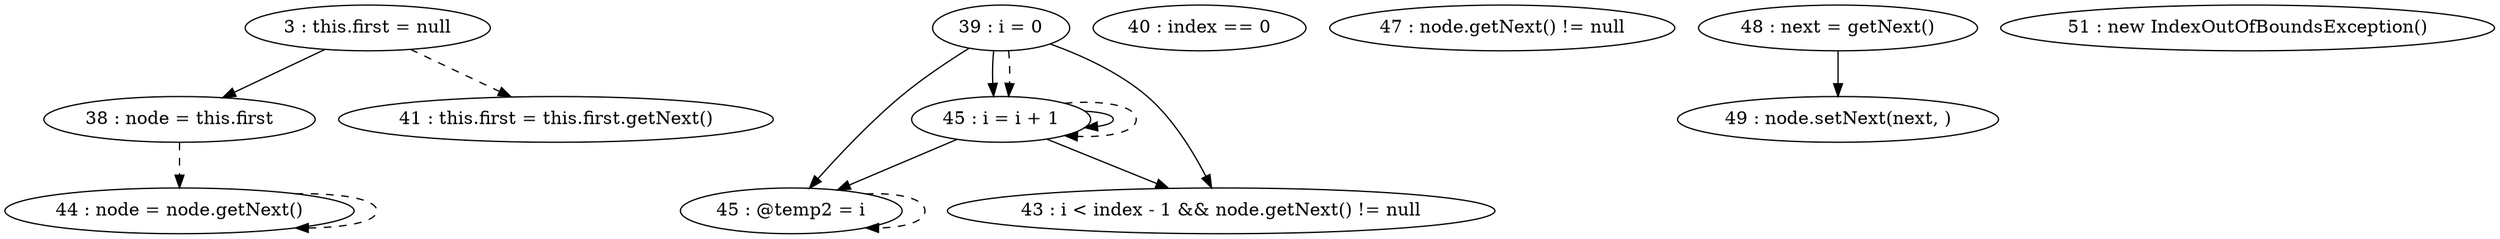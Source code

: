 digraph G {
"3 : this.first = null"
"3 : this.first = null" -> "38 : node = this.first"
"3 : this.first = null" -> "41 : this.first = this.first.getNext()" [style=dashed]
"38 : node = this.first"
"38 : node = this.first" -> "44 : node = node.getNext()" [style=dashed]
"39 : i = 0"
"39 : i = 0" -> "45 : i = i + 1"
"39 : i = 0" -> "45 : @temp2 = i"
"39 : i = 0" -> "43 : i < index - 1 && node.getNext() != null"
"39 : i = 0" -> "45 : i = i + 1" [style=dashed]
"40 : index == 0"
"41 : this.first = this.first.getNext()"
"43 : i < index - 1 && node.getNext() != null"
"44 : node = node.getNext()"
"44 : node = node.getNext()" -> "44 : node = node.getNext()" [style=dashed]
"45 : @temp2 = i"
"45 : @temp2 = i" -> "45 : @temp2 = i" [style=dashed]
"45 : i = i + 1"
"45 : i = i + 1" -> "45 : i = i + 1"
"45 : i = i + 1" -> "45 : @temp2 = i"
"45 : i = i + 1" -> "43 : i < index - 1 && node.getNext() != null"
"45 : i = i + 1" -> "45 : i = i + 1" [style=dashed]
"43 : i < index - 1 && node.getNext() != null"
"47 : node.getNext() != null"
"48 : next = getNext()"
"48 : next = getNext()" -> "49 : node.setNext(next, )"
"49 : node.setNext(next, )"
"51 : new IndexOutOfBoundsException()"
}